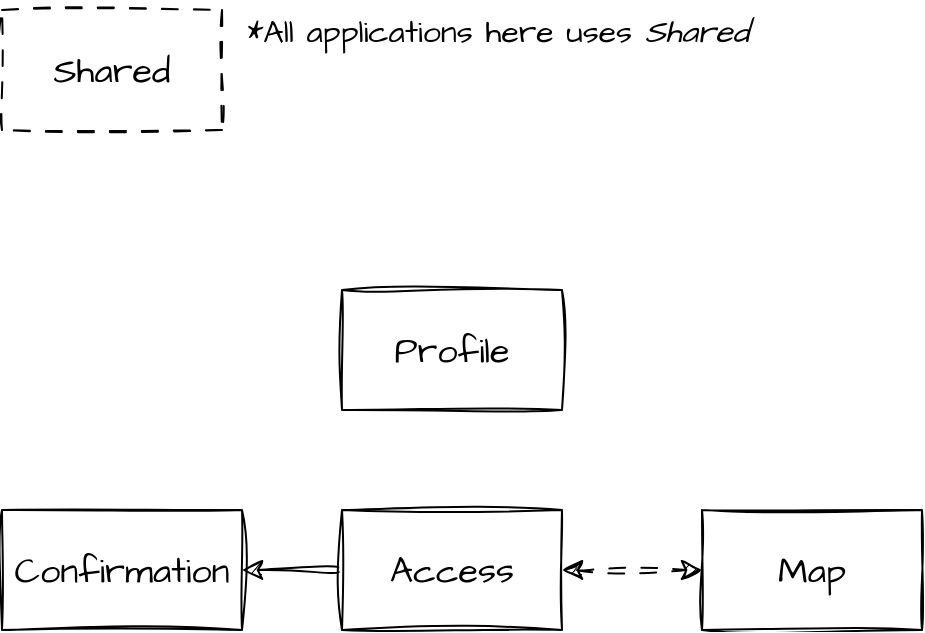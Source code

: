 <mxfile version="24.0.1" type="device">
  <diagram id="hmxbZJVUXx9j3nOeRt2G" name="Страница — 1">
    <mxGraphModel dx="1280" dy="1053" grid="1" gridSize="10" guides="1" tooltips="1" connect="1" arrows="1" fold="1" page="0" pageScale="1" pageWidth="100" pageHeight="1022" math="0" shadow="0">
      <root>
        <mxCell id="0" />
        <mxCell id="1" parent="0" />
        <mxCell id="ewztCZ-iqLYLhltLdtVA-10" style="edgeStyle=none;curved=1;sketch=1;hachureGap=4;jiggle=2;curveFitting=1;orthogonalLoop=1;jettySize=auto;html=1;exitX=0;exitY=0.5;exitDx=0;exitDy=0;entryX=1;entryY=0.5;entryDx=0;entryDy=0;fontSize=12;startSize=8;endSize=8;" parent="1" source="ewztCZ-iqLYLhltLdtVA-1" target="ewztCZ-iqLYLhltLdtVA-8" edge="1">
          <mxGeometry relative="1" as="geometry" />
        </mxCell>
        <mxCell id="ewztCZ-iqLYLhltLdtVA-78" style="edgeStyle=none;curved=1;sketch=1;hachureGap=4;jiggle=2;curveFitting=1;orthogonalLoop=1;jettySize=auto;html=1;exitX=1;exitY=0.5;exitDx=0;exitDy=0;entryX=0;entryY=0.5;entryDx=0;entryDy=0;fontSize=12;startSize=8;endSize=8;dashed=1;dashPattern=8 8;startArrow=classic;startFill=1;" parent="1" source="ewztCZ-iqLYLhltLdtVA-1" target="ewztCZ-iqLYLhltLdtVA-11" edge="1">
          <mxGeometry relative="1" as="geometry" />
        </mxCell>
        <mxCell id="ewztCZ-iqLYLhltLdtVA-1" value="Access" style="rounded=0;whiteSpace=wrap;html=1;sketch=1;hachureGap=4;jiggle=2;curveFitting=1;fontSize=18;fontFamily=Architects Daughter;fontSource=https%3A%2F%2Ffonts.googleapis.com%2Fcss%3Ffamily%3DArchitects%2BDaughter;" parent="1" vertex="1">
          <mxGeometry x="-70" y="160" width="110" height="60" as="geometry" />
        </mxCell>
        <mxCell id="ewztCZ-iqLYLhltLdtVA-8" value="Confirmation" style="rounded=0;whiteSpace=wrap;html=1;sketch=1;hachureGap=4;jiggle=2;curveFitting=1;fontSize=18;fontFamily=Architects Daughter;fontSource=https%3A%2F%2Ffonts.googleapis.com%2Fcss%3Ffamily%3DArchitects%2BDaughter;" parent="1" vertex="1">
          <mxGeometry x="-240" y="160" width="120" height="60" as="geometry" />
        </mxCell>
        <mxCell id="ewztCZ-iqLYLhltLdtVA-11" value="Map" style="rounded=0;whiteSpace=wrap;html=1;sketch=1;hachureGap=4;jiggle=2;curveFitting=1;fontSize=18;fontFamily=Architects Daughter;fontSource=https%3A%2F%2Ffonts.googleapis.com%2Fcss%3Ffamily%3DArchitects%2BDaughter;" parent="1" vertex="1">
          <mxGeometry x="110" y="160" width="110" height="60" as="geometry" />
        </mxCell>
        <mxCell id="ewztCZ-iqLYLhltLdtVA-56" value="Profile" style="rounded=0;whiteSpace=wrap;html=1;sketch=1;hachureGap=4;jiggle=2;curveFitting=1;fontSize=18;fontFamily=Architects Daughter;fontSource=https%3A%2F%2Ffonts.googleapis.com%2Fcss%3Ffamily%3DArchitects%2BDaughter;" parent="1" vertex="1">
          <mxGeometry x="-70" y="50" width="110" height="60" as="geometry" />
        </mxCell>
        <mxCell id="TLLuGpTWXMT3elKRCDCJ-11" value="" style="group" vertex="1" connectable="0" parent="1">
          <mxGeometry x="-240" y="-95" width="416" height="65" as="geometry" />
        </mxCell>
        <mxCell id="TLLuGpTWXMT3elKRCDCJ-1" value="Shared" style="rounded=0;whiteSpace=wrap;html=1;sketch=1;hachureGap=4;jiggle=2;curveFitting=1;fontSize=18;fontFamily=Architects Daughter;fontSource=https%3A%2F%2Ffonts.googleapis.com%2Fcss%3Ffamily%3DArchitects%2BDaughter;dashed=1;dashPattern=8 8;" vertex="1" parent="TLLuGpTWXMT3elKRCDCJ-11">
          <mxGeometry y="5" width="110" height="60" as="geometry" />
        </mxCell>
        <mxCell id="TLLuGpTWXMT3elKRCDCJ-10" value="*All applications here uses &lt;i&gt;Shared&lt;/i&gt;" style="text;html=1;align=center;verticalAlign=middle;whiteSpace=wrap;rounded=0;fontSize=16;fontFamily=Architects Daughter;fontSource=https%3A%2F%2Ffonts.googleapis.com%2Fcss%3Ffamily%3DArchitects%2BDaughter;" vertex="1" parent="TLLuGpTWXMT3elKRCDCJ-11">
          <mxGeometry x="120" y="1" width="256" height="30" as="geometry" />
        </mxCell>
      </root>
    </mxGraphModel>
  </diagram>
</mxfile>
